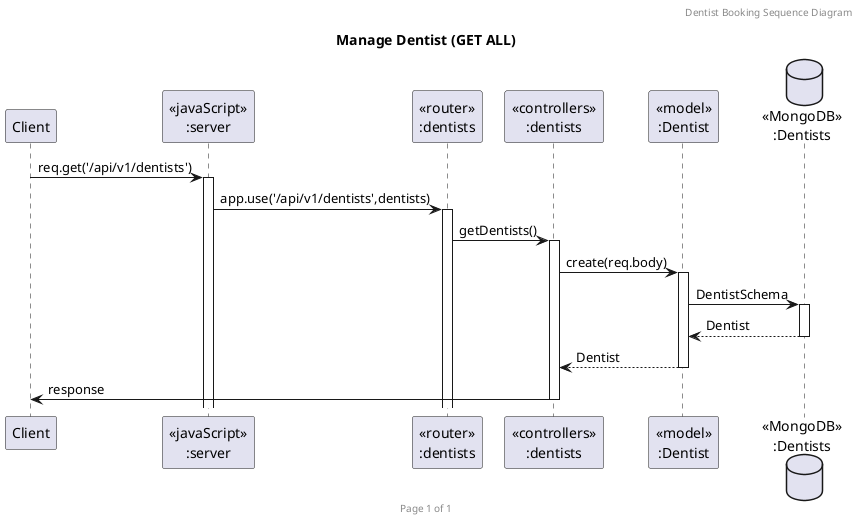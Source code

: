 @startuml Manage Dentist (GET ALL)

header Dentist Booking Sequence Diagram
footer Page %page% of %lastpage%
title "Manage Dentist (GET ALL)"

participant "Client" as client
participant "<<javaScript>>\n:server" as server
participant "<<router>>\n:dentists" as routerDentists
participant "<<controllers>>\n:dentists" as controllersDentists
participant "<<model>>\n:Dentist" as modelDentist
database "<<MongoDB>>\n:Dentists" as DentistsDatabase

client->server ++:req.get('/api/v1/dentists')
server->routerDentists ++:app.use('/api/v1/dentists',dentists)
routerDentists -> controllersDentists ++:getDentists()
controllersDentists->modelDentist ++:create(req.body)
modelDentist ->DentistsDatabase ++: DentistSchema
DentistsDatabase --> modelDentist --: Dentist
controllersDentists <-- modelDentist --: Dentist
controllersDentists->client --:response

@enduml
